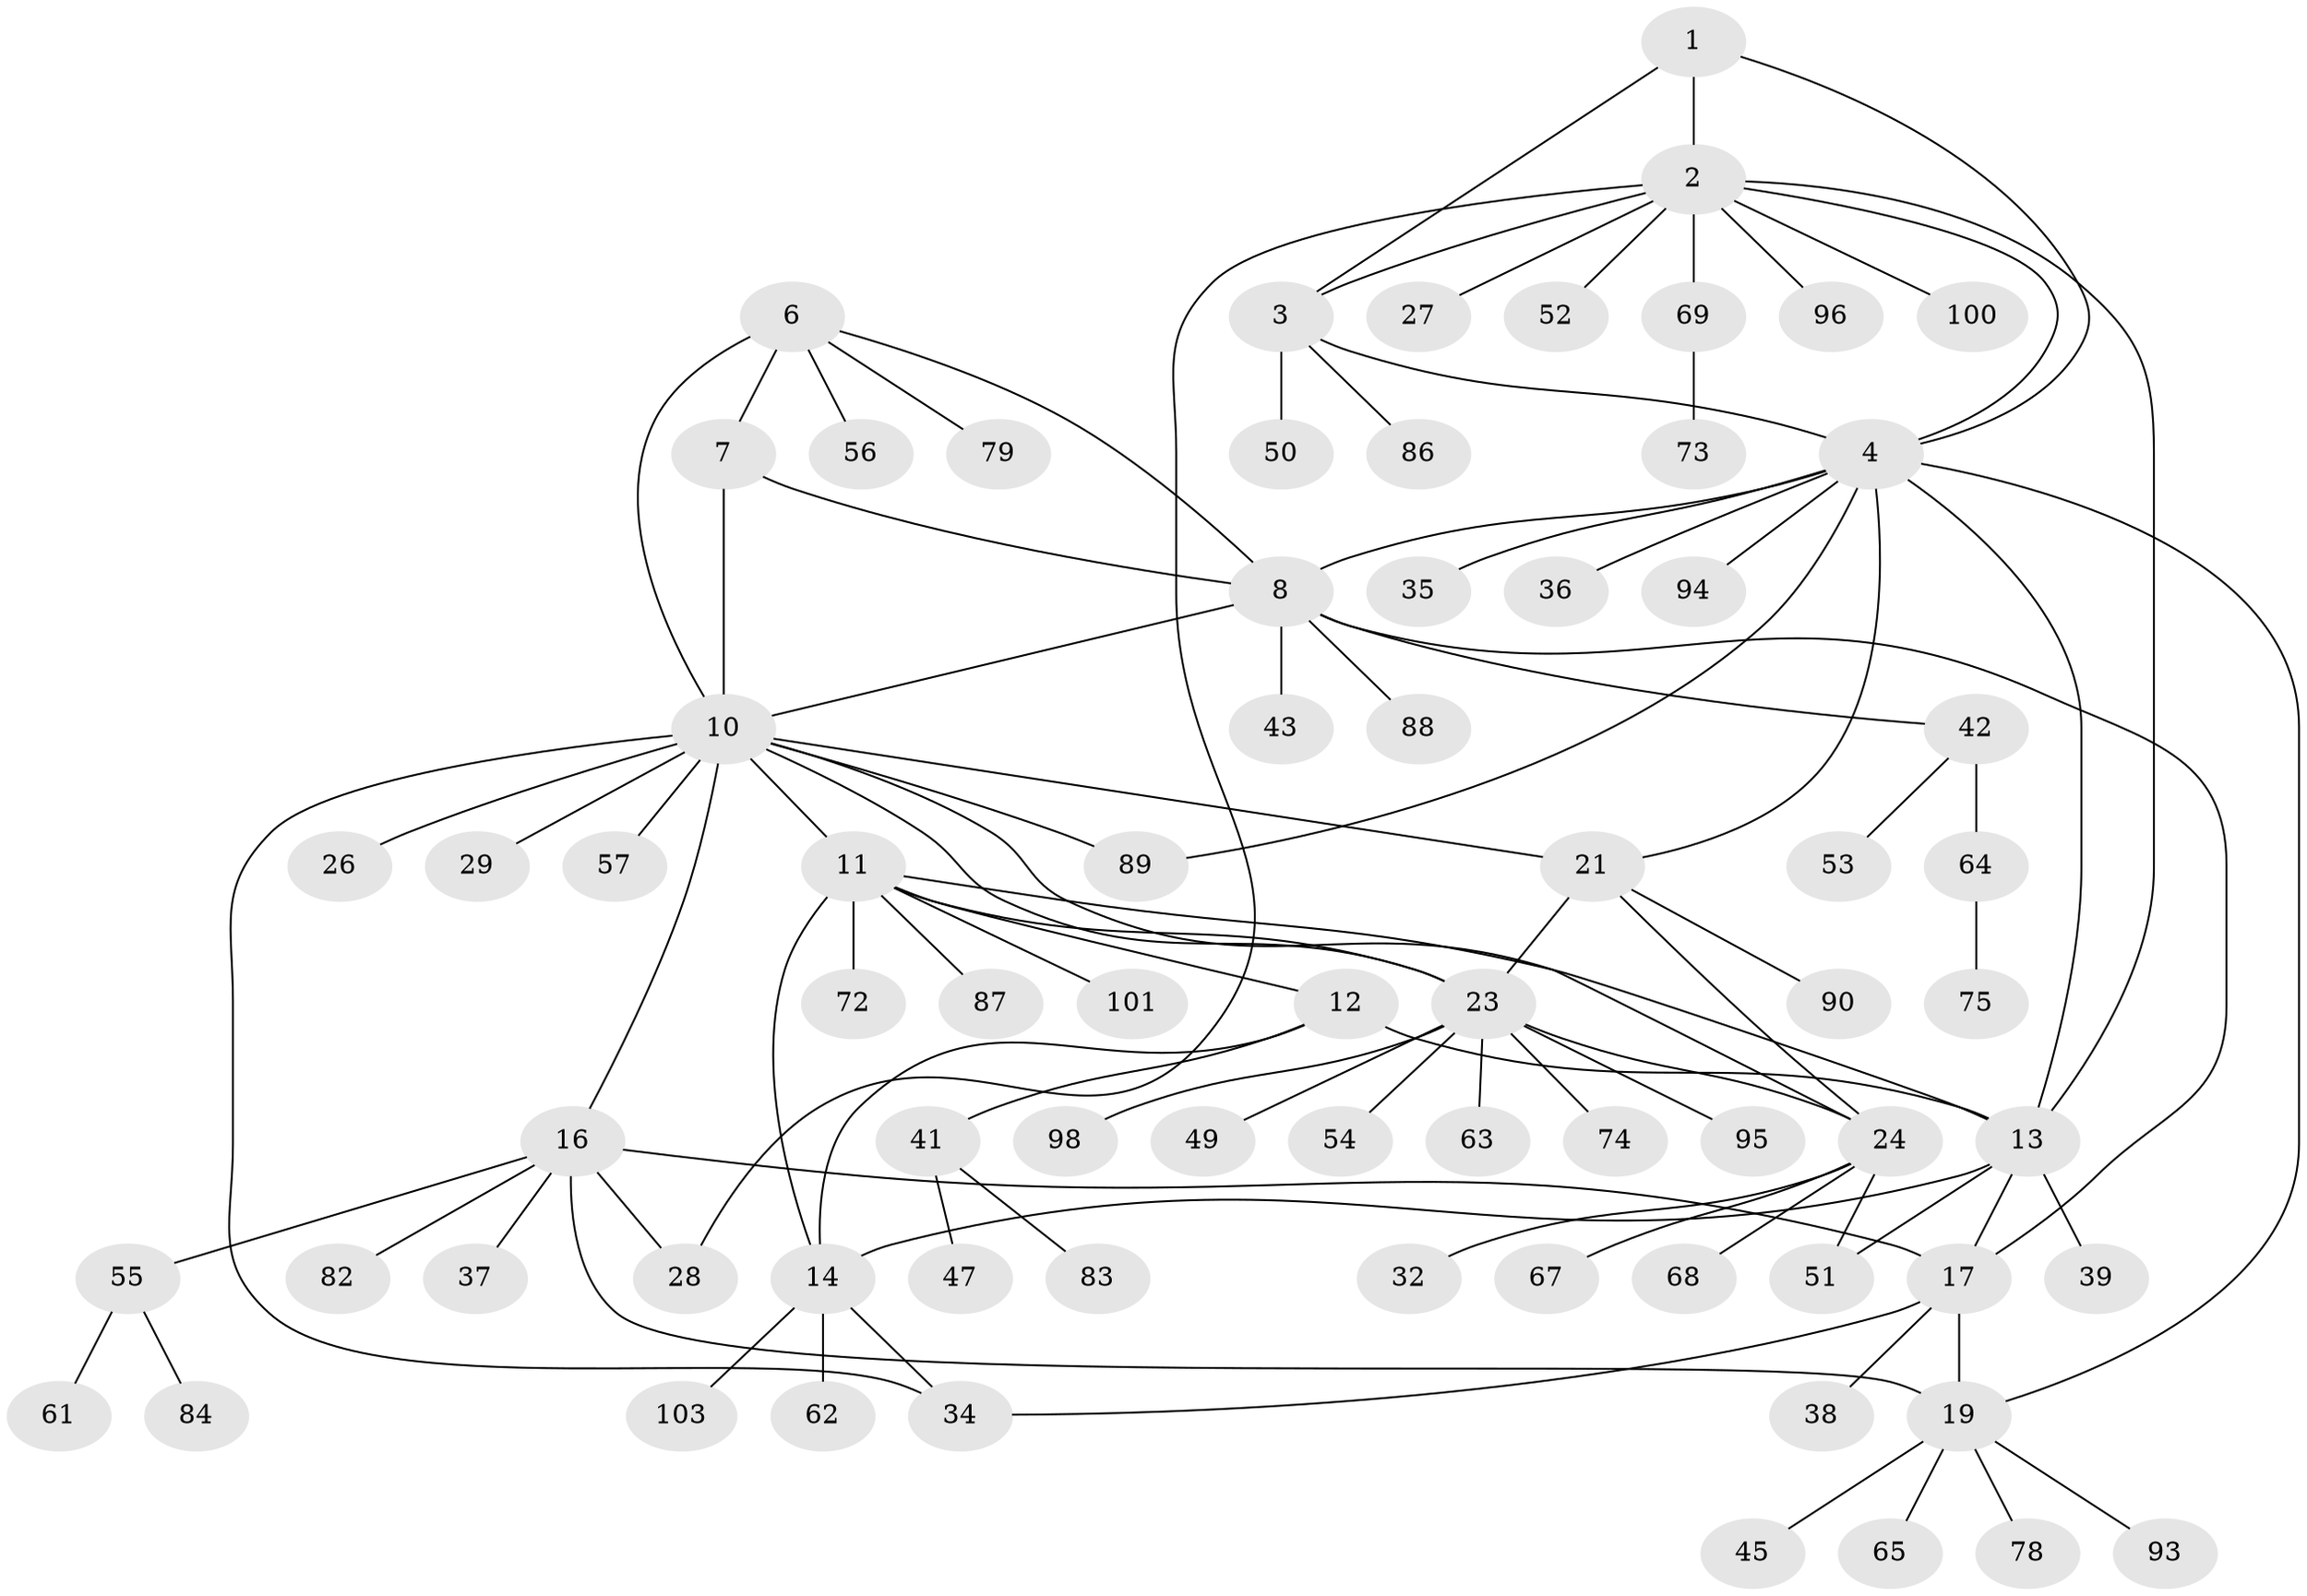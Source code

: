 // Generated by graph-tools (version 1.1) at 2025/24/03/03/25 07:24:17]
// undirected, 73 vertices, 97 edges
graph export_dot {
graph [start="1"]
  node [color=gray90,style=filled];
  1 [super="+48"];
  2 [super="+5"];
  3 [super="+59"];
  4 [super="+80"];
  6 [super="+9"];
  7 [super="+58"];
  8 [super="+71"];
  10 [super="+22"];
  11 [super="+15"];
  12 [super="+33"];
  13 [super="+46"];
  14 [super="+60"];
  16 [super="+18"];
  17 [super="+20"];
  19 [super="+30"];
  21 [super="+31"];
  23 [super="+25"];
  24 [super="+91"];
  26;
  27;
  28;
  29;
  32;
  34 [super="+99"];
  35 [super="+40"];
  36;
  37;
  38;
  39;
  41 [super="+70"];
  42 [super="+44"];
  43;
  45;
  47;
  49;
  50;
  51;
  52;
  53;
  54 [super="+66"];
  55 [super="+77"];
  56;
  57;
  61;
  62;
  63 [super="+81"];
  64 [super="+85"];
  65;
  67;
  68;
  69 [super="+92"];
  72 [super="+76"];
  73;
  74;
  75;
  78;
  79;
  82;
  83;
  84 [super="+97"];
  86;
  87;
  88;
  89;
  90;
  93;
  94;
  95 [super="+102"];
  96;
  98;
  100;
  101;
  103;
  1 -- 2 [weight=2];
  1 -- 3;
  1 -- 4;
  2 -- 3 [weight=2];
  2 -- 4 [weight=2];
  2 -- 52;
  2 -- 96;
  2 -- 100;
  2 -- 69;
  2 -- 27;
  2 -- 28;
  2 -- 13;
  3 -- 4;
  3 -- 50;
  3 -- 86;
  4 -- 8;
  4 -- 13 [weight=2];
  4 -- 19;
  4 -- 21;
  4 -- 35;
  4 -- 36;
  4 -- 89;
  4 -- 94;
  6 -- 7 [weight=2];
  6 -- 8 [weight=2];
  6 -- 10 [weight=2];
  6 -- 56;
  6 -- 79;
  7 -- 8;
  7 -- 10;
  8 -- 10;
  8 -- 17;
  8 -- 42;
  8 -- 43;
  8 -- 88;
  10 -- 26;
  10 -- 57;
  10 -- 89;
  10 -- 34;
  10 -- 21;
  10 -- 23 [weight=2];
  10 -- 24;
  10 -- 29;
  10 -- 11;
  10 -- 16;
  11 -- 12 [weight=2];
  11 -- 13 [weight=2];
  11 -- 14 [weight=2];
  11 -- 72;
  11 -- 23;
  11 -- 101;
  11 -- 87;
  12 -- 13;
  12 -- 14;
  12 -- 41;
  13 -- 14;
  13 -- 17;
  13 -- 39;
  13 -- 51;
  14 -- 34;
  14 -- 62;
  14 -- 103;
  16 -- 17 [weight=4];
  16 -- 19 [weight=2];
  16 -- 37;
  16 -- 55;
  16 -- 82;
  16 -- 28;
  17 -- 19 [weight=2];
  17 -- 34;
  17 -- 38;
  19 -- 45;
  19 -- 65;
  19 -- 78;
  19 -- 93;
  21 -- 23 [weight=2];
  21 -- 24;
  21 -- 90;
  23 -- 24 [weight=2];
  23 -- 49;
  23 -- 63;
  23 -- 98;
  23 -- 74;
  23 -- 54;
  23 -- 95;
  24 -- 32;
  24 -- 51;
  24 -- 67;
  24 -- 68;
  41 -- 47;
  41 -- 83;
  42 -- 64;
  42 -- 53;
  55 -- 61;
  55 -- 84;
  64 -- 75;
  69 -- 73;
}
